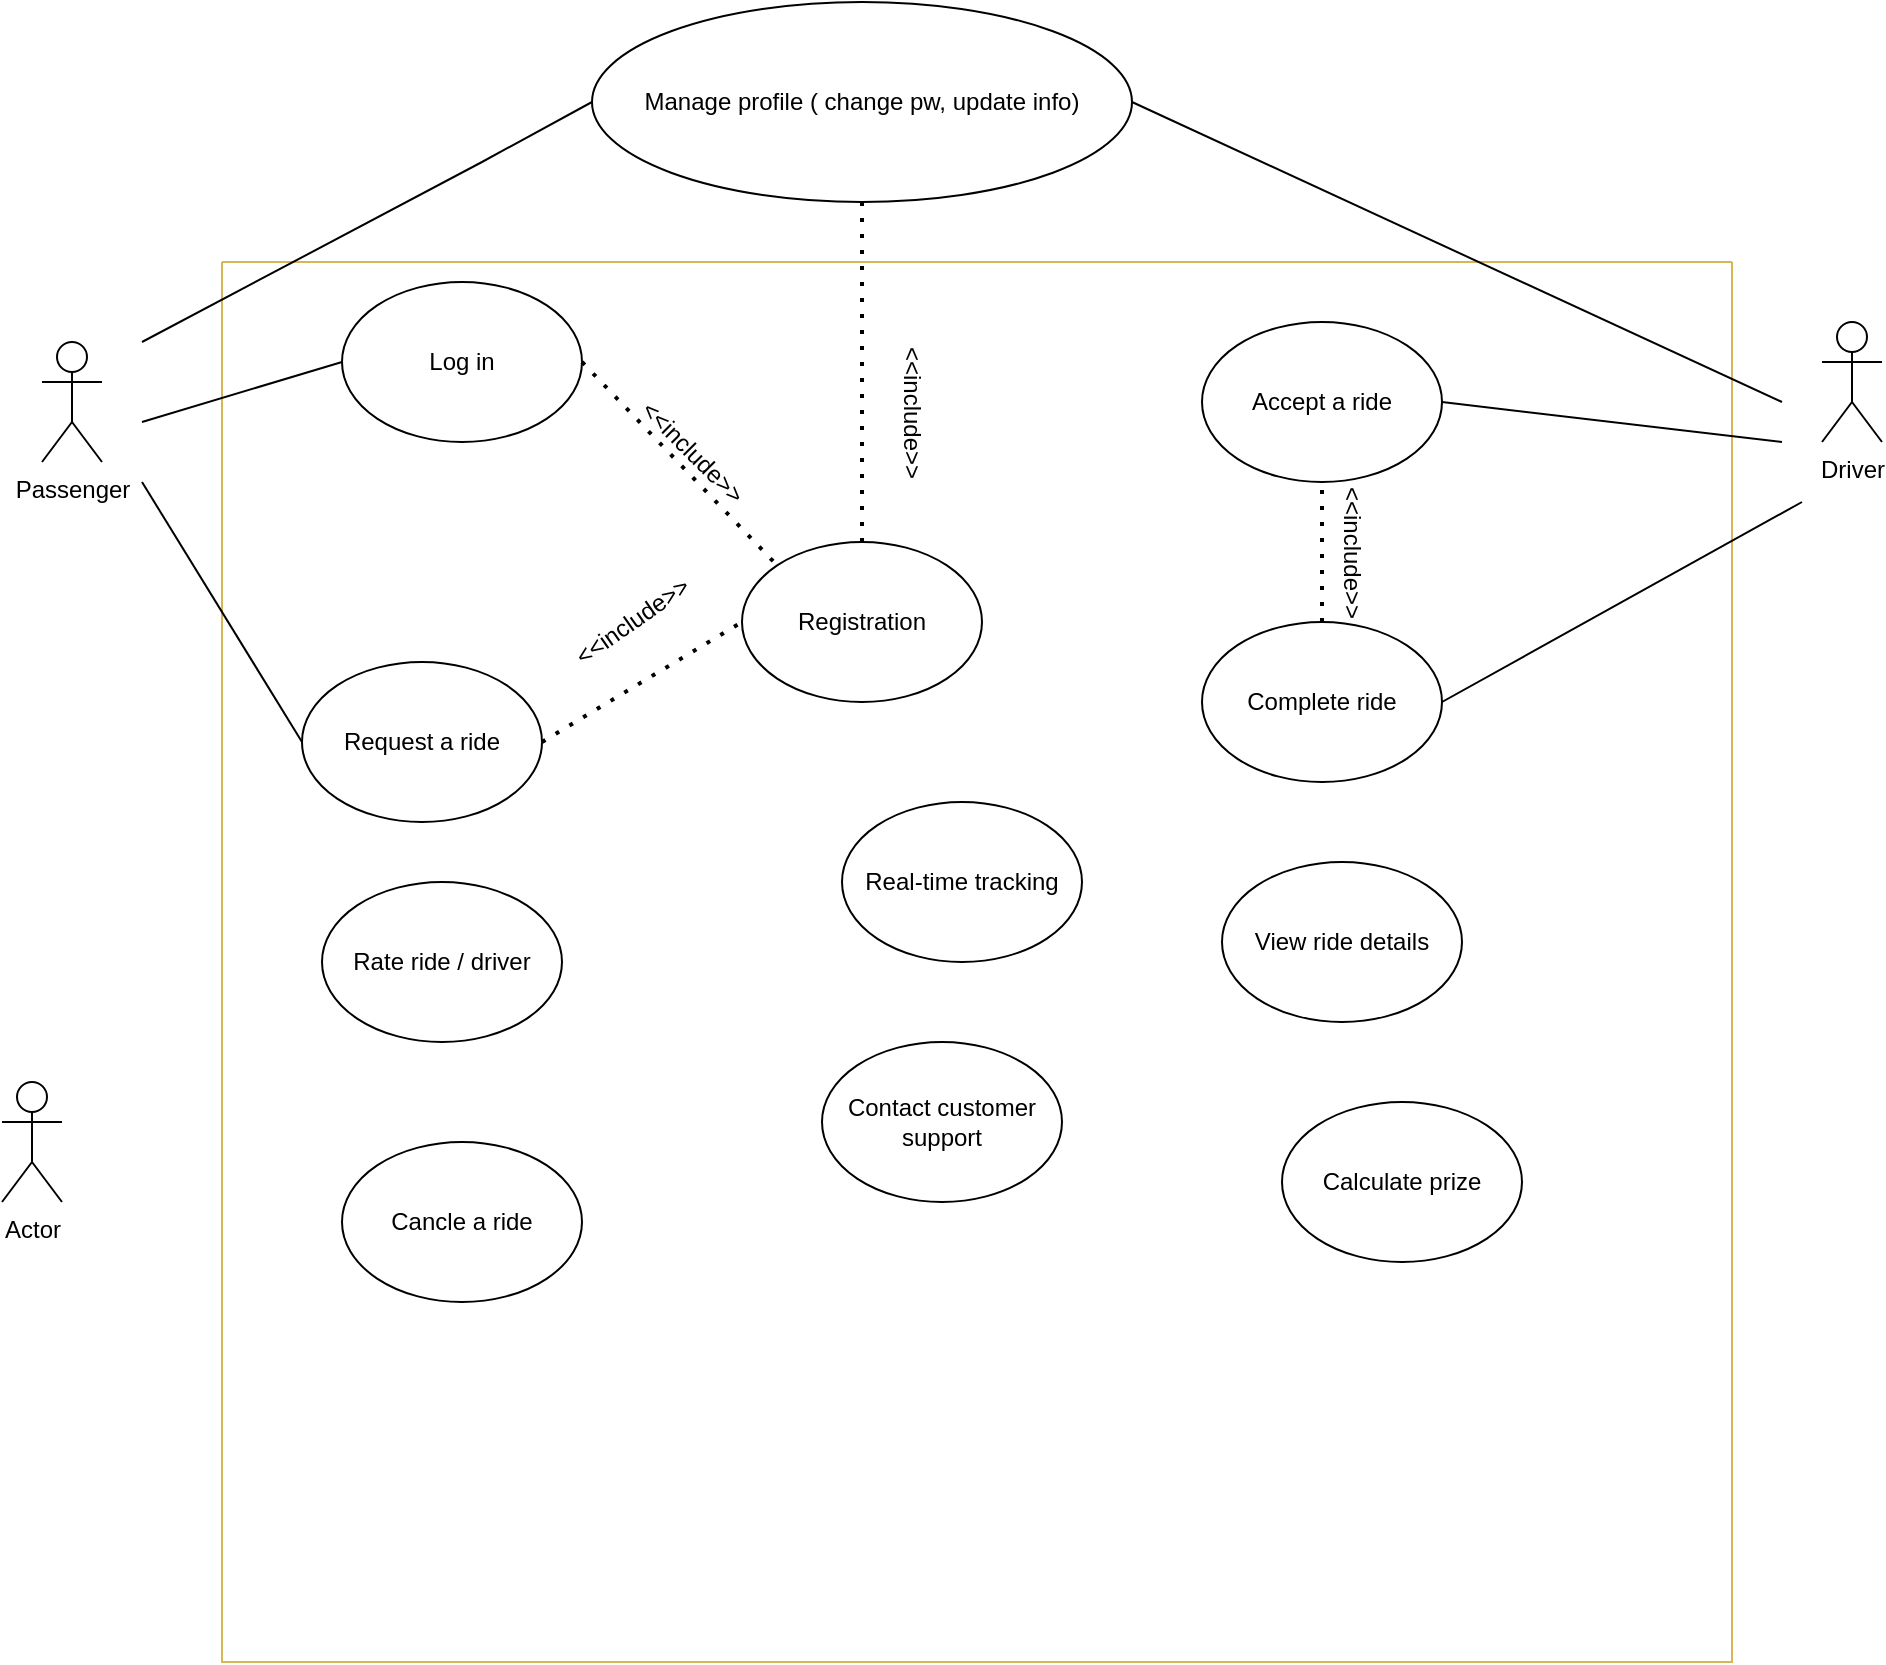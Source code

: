 <mxfile version="22.1.16" type="github">
  <diagram name="Page-1" id="y0iN5WRLecj_5jAYo_9e">
    <mxGraphModel dx="1434" dy="1895" grid="1" gridSize="10" guides="1" tooltips="1" connect="1" arrows="1" fold="1" page="1" pageScale="1" pageWidth="850" pageHeight="1100" math="0" shadow="0">
      <root>
        <mxCell id="0" />
        <mxCell id="1" parent="0" />
        <mxCell id="yRian2HJHCg52wbs5pm3-1" value="Passenger" style="shape=umlActor;verticalLabelPosition=bottom;verticalAlign=top;html=1;outlineConnect=0;" parent="1" vertex="1">
          <mxGeometry x="90" y="50" width="30" height="60" as="geometry" />
        </mxCell>
        <mxCell id="yRian2HJHCg52wbs5pm3-2" value="&lt;div&gt;Driver&lt;/div&gt;" style="shape=umlActor;verticalLabelPosition=bottom;verticalAlign=top;html=1;outlineConnect=0;" parent="1" vertex="1">
          <mxGeometry x="980" y="40" width="30" height="60" as="geometry" />
        </mxCell>
        <mxCell id="St6_D6Xs5Pb_7OD3D2Ax-1" value="" style="swimlane;startSize=0;fillColor=#fff2cc;strokeColor=#d6b656;" vertex="1" parent="1">
          <mxGeometry x="180" y="10" width="755" height="700" as="geometry" />
        </mxCell>
        <mxCell id="St6_D6Xs5Pb_7OD3D2Ax-2" value="Log in" style="ellipse;whiteSpace=wrap;html=1;" vertex="1" parent="St6_D6Xs5Pb_7OD3D2Ax-1">
          <mxGeometry x="60" y="10" width="120" height="80" as="geometry" />
        </mxCell>
        <mxCell id="St6_D6Xs5Pb_7OD3D2Ax-3" value="Registration" style="ellipse;whiteSpace=wrap;html=1;" vertex="1" parent="St6_D6Xs5Pb_7OD3D2Ax-1">
          <mxGeometry x="260" y="140" width="120" height="80" as="geometry" />
        </mxCell>
        <mxCell id="St6_D6Xs5Pb_7OD3D2Ax-4" value="Request a ride" style="ellipse;whiteSpace=wrap;html=1;" vertex="1" parent="St6_D6Xs5Pb_7OD3D2Ax-1">
          <mxGeometry x="40" y="200" width="120" height="80" as="geometry" />
        </mxCell>
        <mxCell id="St6_D6Xs5Pb_7OD3D2Ax-5" value="Cancle a ride" style="ellipse;whiteSpace=wrap;html=1;" vertex="1" parent="St6_D6Xs5Pb_7OD3D2Ax-1">
          <mxGeometry x="60" y="440" width="120" height="80" as="geometry" />
        </mxCell>
        <mxCell id="St6_D6Xs5Pb_7OD3D2Ax-6" value="Rate ride / driver" style="ellipse;whiteSpace=wrap;html=1;" vertex="1" parent="St6_D6Xs5Pb_7OD3D2Ax-1">
          <mxGeometry x="50" y="310" width="120" height="80" as="geometry" />
        </mxCell>
        <mxCell id="St6_D6Xs5Pb_7OD3D2Ax-7" value="Accept a ride" style="ellipse;whiteSpace=wrap;html=1;" vertex="1" parent="St6_D6Xs5Pb_7OD3D2Ax-1">
          <mxGeometry x="490" y="30" width="120" height="80" as="geometry" />
        </mxCell>
        <mxCell id="St6_D6Xs5Pb_7OD3D2Ax-15" value="Complete ride" style="ellipse;whiteSpace=wrap;html=1;" vertex="1" parent="St6_D6Xs5Pb_7OD3D2Ax-1">
          <mxGeometry x="490" y="180" width="120" height="80" as="geometry" />
        </mxCell>
        <mxCell id="St6_D6Xs5Pb_7OD3D2Ax-16" value="View ride details" style="ellipse;whiteSpace=wrap;html=1;" vertex="1" parent="St6_D6Xs5Pb_7OD3D2Ax-1">
          <mxGeometry x="500" y="300" width="120" height="80" as="geometry" />
        </mxCell>
        <mxCell id="St6_D6Xs5Pb_7OD3D2Ax-18" value="Calculate prize" style="ellipse;whiteSpace=wrap;html=1;" vertex="1" parent="St6_D6Xs5Pb_7OD3D2Ax-1">
          <mxGeometry x="530" y="420" width="120" height="80" as="geometry" />
        </mxCell>
        <mxCell id="St6_D6Xs5Pb_7OD3D2Ax-19" value="Real-time tracking" style="ellipse;whiteSpace=wrap;html=1;" vertex="1" parent="St6_D6Xs5Pb_7OD3D2Ax-1">
          <mxGeometry x="310" y="270" width="120" height="80" as="geometry" />
        </mxCell>
        <mxCell id="St6_D6Xs5Pb_7OD3D2Ax-20" value="Contact customer support" style="ellipse;whiteSpace=wrap;html=1;" vertex="1" parent="St6_D6Xs5Pb_7OD3D2Ax-1">
          <mxGeometry x="300" y="390" width="120" height="80" as="geometry" />
        </mxCell>
        <mxCell id="St6_D6Xs5Pb_7OD3D2Ax-22" value="" style="endArrow=none;dashed=1;html=1;dashPattern=1 3;strokeWidth=2;rounded=0;exitX=1;exitY=0.5;exitDx=0;exitDy=0;entryX=0;entryY=0;entryDx=0;entryDy=0;" edge="1" parent="St6_D6Xs5Pb_7OD3D2Ax-1" source="St6_D6Xs5Pb_7OD3D2Ax-2" target="St6_D6Xs5Pb_7OD3D2Ax-3">
          <mxGeometry width="50" height="50" relative="1" as="geometry">
            <mxPoint x="230" y="370" as="sourcePoint" />
            <mxPoint x="280" y="320" as="targetPoint" />
          </mxGeometry>
        </mxCell>
        <mxCell id="St6_D6Xs5Pb_7OD3D2Ax-23" value="&lt;div&gt;&amp;lt;&amp;lt;include&amp;gt;&amp;gt;&lt;/div&gt;" style="text;html=1;align=center;verticalAlign=middle;resizable=0;points=[];autosize=1;strokeColor=none;fillColor=none;rotation=45;" vertex="1" parent="St6_D6Xs5Pb_7OD3D2Ax-1">
          <mxGeometry x="190" y="80" width="90" height="30" as="geometry" />
        </mxCell>
        <mxCell id="St6_D6Xs5Pb_7OD3D2Ax-25" value="" style="endArrow=none;dashed=1;html=1;dashPattern=1 3;strokeWidth=2;rounded=0;entryX=0;entryY=0.5;entryDx=0;entryDy=0;exitX=1;exitY=0.5;exitDx=0;exitDy=0;" edge="1" parent="St6_D6Xs5Pb_7OD3D2Ax-1" source="St6_D6Xs5Pb_7OD3D2Ax-4" target="St6_D6Xs5Pb_7OD3D2Ax-3">
          <mxGeometry width="50" height="50" relative="1" as="geometry">
            <mxPoint x="210" y="370" as="sourcePoint" />
            <mxPoint x="260" y="320" as="targetPoint" />
          </mxGeometry>
        </mxCell>
        <mxCell id="St6_D6Xs5Pb_7OD3D2Ax-26" value="&lt;div&gt;&amp;lt;&amp;lt;include&amp;gt;&amp;gt;&lt;/div&gt;" style="text;html=1;align=center;verticalAlign=middle;resizable=0;points=[];autosize=1;strokeColor=none;fillColor=none;rotation=-35;" vertex="1" parent="St6_D6Xs5Pb_7OD3D2Ax-1">
          <mxGeometry x="160" y="165" width="90" height="30" as="geometry" />
        </mxCell>
        <mxCell id="St6_D6Xs5Pb_7OD3D2Ax-30" value="&lt;div&gt;&amp;lt;&amp;lt;include&amp;gt;&amp;gt;&lt;/div&gt;" style="text;html=1;align=center;verticalAlign=middle;resizable=0;points=[];autosize=1;strokeColor=none;fillColor=none;rotation=90;" vertex="1" parent="St6_D6Xs5Pb_7OD3D2Ax-1">
          <mxGeometry x="300" y="60" width="90" height="30" as="geometry" />
        </mxCell>
        <mxCell id="St6_D6Xs5Pb_7OD3D2Ax-34" value="" style="endArrow=none;dashed=1;html=1;dashPattern=1 3;strokeWidth=2;rounded=0;entryX=0.5;entryY=1;entryDx=0;entryDy=0;exitX=0.5;exitY=0;exitDx=0;exitDy=0;" edge="1" parent="St6_D6Xs5Pb_7OD3D2Ax-1" source="St6_D6Xs5Pb_7OD3D2Ax-15" target="St6_D6Xs5Pb_7OD3D2Ax-7">
          <mxGeometry width="50" height="50" relative="1" as="geometry">
            <mxPoint x="280" y="260" as="sourcePoint" />
            <mxPoint x="330" y="210" as="targetPoint" />
          </mxGeometry>
        </mxCell>
        <mxCell id="St6_D6Xs5Pb_7OD3D2Ax-35" value="&lt;div&gt;&amp;lt;&amp;lt;include&amp;gt;&amp;gt;&lt;/div&gt;" style="text;html=1;align=center;verticalAlign=middle;resizable=0;points=[];autosize=1;strokeColor=none;fillColor=none;rotation=90;" vertex="1" parent="St6_D6Xs5Pb_7OD3D2Ax-1">
          <mxGeometry x="520" y="130" width="90" height="30" as="geometry" />
        </mxCell>
        <mxCell id="St6_D6Xs5Pb_7OD3D2Ax-21" value="" style="endArrow=none;html=1;rounded=0;entryX=0;entryY=0.5;entryDx=0;entryDy=0;" edge="1" parent="1" target="St6_D6Xs5Pb_7OD3D2Ax-2">
          <mxGeometry width="50" height="50" relative="1" as="geometry">
            <mxPoint x="140" y="90" as="sourcePoint" />
            <mxPoint x="440" y="330" as="targetPoint" />
          </mxGeometry>
        </mxCell>
        <mxCell id="St6_D6Xs5Pb_7OD3D2Ax-24" value="Actor" style="shape=umlActor;verticalLabelPosition=bottom;verticalAlign=top;html=1;outlineConnect=0;" vertex="1" parent="1">
          <mxGeometry x="70" y="420" width="30" height="60" as="geometry" />
        </mxCell>
        <mxCell id="St6_D6Xs5Pb_7OD3D2Ax-27" value="" style="endArrow=none;html=1;rounded=0;exitX=0;exitY=0.5;exitDx=0;exitDy=0;" edge="1" parent="1" source="St6_D6Xs5Pb_7OD3D2Ax-4">
          <mxGeometry width="50" height="50" relative="1" as="geometry">
            <mxPoint x="390" y="380" as="sourcePoint" />
            <mxPoint x="140" y="120" as="targetPoint" />
          </mxGeometry>
        </mxCell>
        <mxCell id="St6_D6Xs5Pb_7OD3D2Ax-28" value="" style="endArrow=none;html=1;rounded=0;exitX=1;exitY=0.5;exitDx=0;exitDy=0;" edge="1" parent="1" source="St6_D6Xs5Pb_7OD3D2Ax-17">
          <mxGeometry width="50" height="50" relative="1" as="geometry">
            <mxPoint x="390" y="380" as="sourcePoint" />
            <mxPoint x="960" y="80" as="targetPoint" />
          </mxGeometry>
        </mxCell>
        <mxCell id="St6_D6Xs5Pb_7OD3D2Ax-29" value="" style="endArrow=none;html=1;rounded=0;entryX=0;entryY=0.5;entryDx=0;entryDy=0;" edge="1" parent="1" target="St6_D6Xs5Pb_7OD3D2Ax-17">
          <mxGeometry width="50" height="50" relative="1" as="geometry">
            <mxPoint x="140" y="50" as="sourcePoint" />
            <mxPoint x="440" y="330" as="targetPoint" />
            <Array as="points">
              <mxPoint x="310" y="-40" />
            </Array>
          </mxGeometry>
        </mxCell>
        <mxCell id="St6_D6Xs5Pb_7OD3D2Ax-17" value="Manage profile ( change pw, update info)" style="ellipse;whiteSpace=wrap;html=1;" vertex="1" parent="1">
          <mxGeometry x="365" y="-120" width="270" height="100" as="geometry" />
        </mxCell>
        <mxCell id="St6_D6Xs5Pb_7OD3D2Ax-31" value="" style="endArrow=none;dashed=1;html=1;dashPattern=1 3;strokeWidth=2;rounded=0;exitX=0.5;exitY=0;exitDx=0;exitDy=0;entryX=0.5;entryY=1;entryDx=0;entryDy=0;" edge="1" parent="1" source="St6_D6Xs5Pb_7OD3D2Ax-3" target="St6_D6Xs5Pb_7OD3D2Ax-17">
          <mxGeometry width="50" height="50" relative="1" as="geometry">
            <mxPoint x="460" y="270" as="sourcePoint" />
            <mxPoint x="510" y="220" as="targetPoint" />
          </mxGeometry>
        </mxCell>
        <mxCell id="St6_D6Xs5Pb_7OD3D2Ax-32" value="" style="endArrow=none;html=1;rounded=0;entryX=1;entryY=0.5;entryDx=0;entryDy=0;" edge="1" parent="1" target="St6_D6Xs5Pb_7OD3D2Ax-7">
          <mxGeometry width="50" height="50" relative="1" as="geometry">
            <mxPoint x="960" y="100" as="sourcePoint" />
            <mxPoint x="510" y="220" as="targetPoint" />
          </mxGeometry>
        </mxCell>
        <mxCell id="St6_D6Xs5Pb_7OD3D2Ax-33" value="" style="endArrow=none;html=1;rounded=0;exitX=1;exitY=0.5;exitDx=0;exitDy=0;" edge="1" parent="1" source="St6_D6Xs5Pb_7OD3D2Ax-15">
          <mxGeometry width="50" height="50" relative="1" as="geometry">
            <mxPoint x="460" y="270" as="sourcePoint" />
            <mxPoint x="970" y="130" as="targetPoint" />
          </mxGeometry>
        </mxCell>
      </root>
    </mxGraphModel>
  </diagram>
</mxfile>
